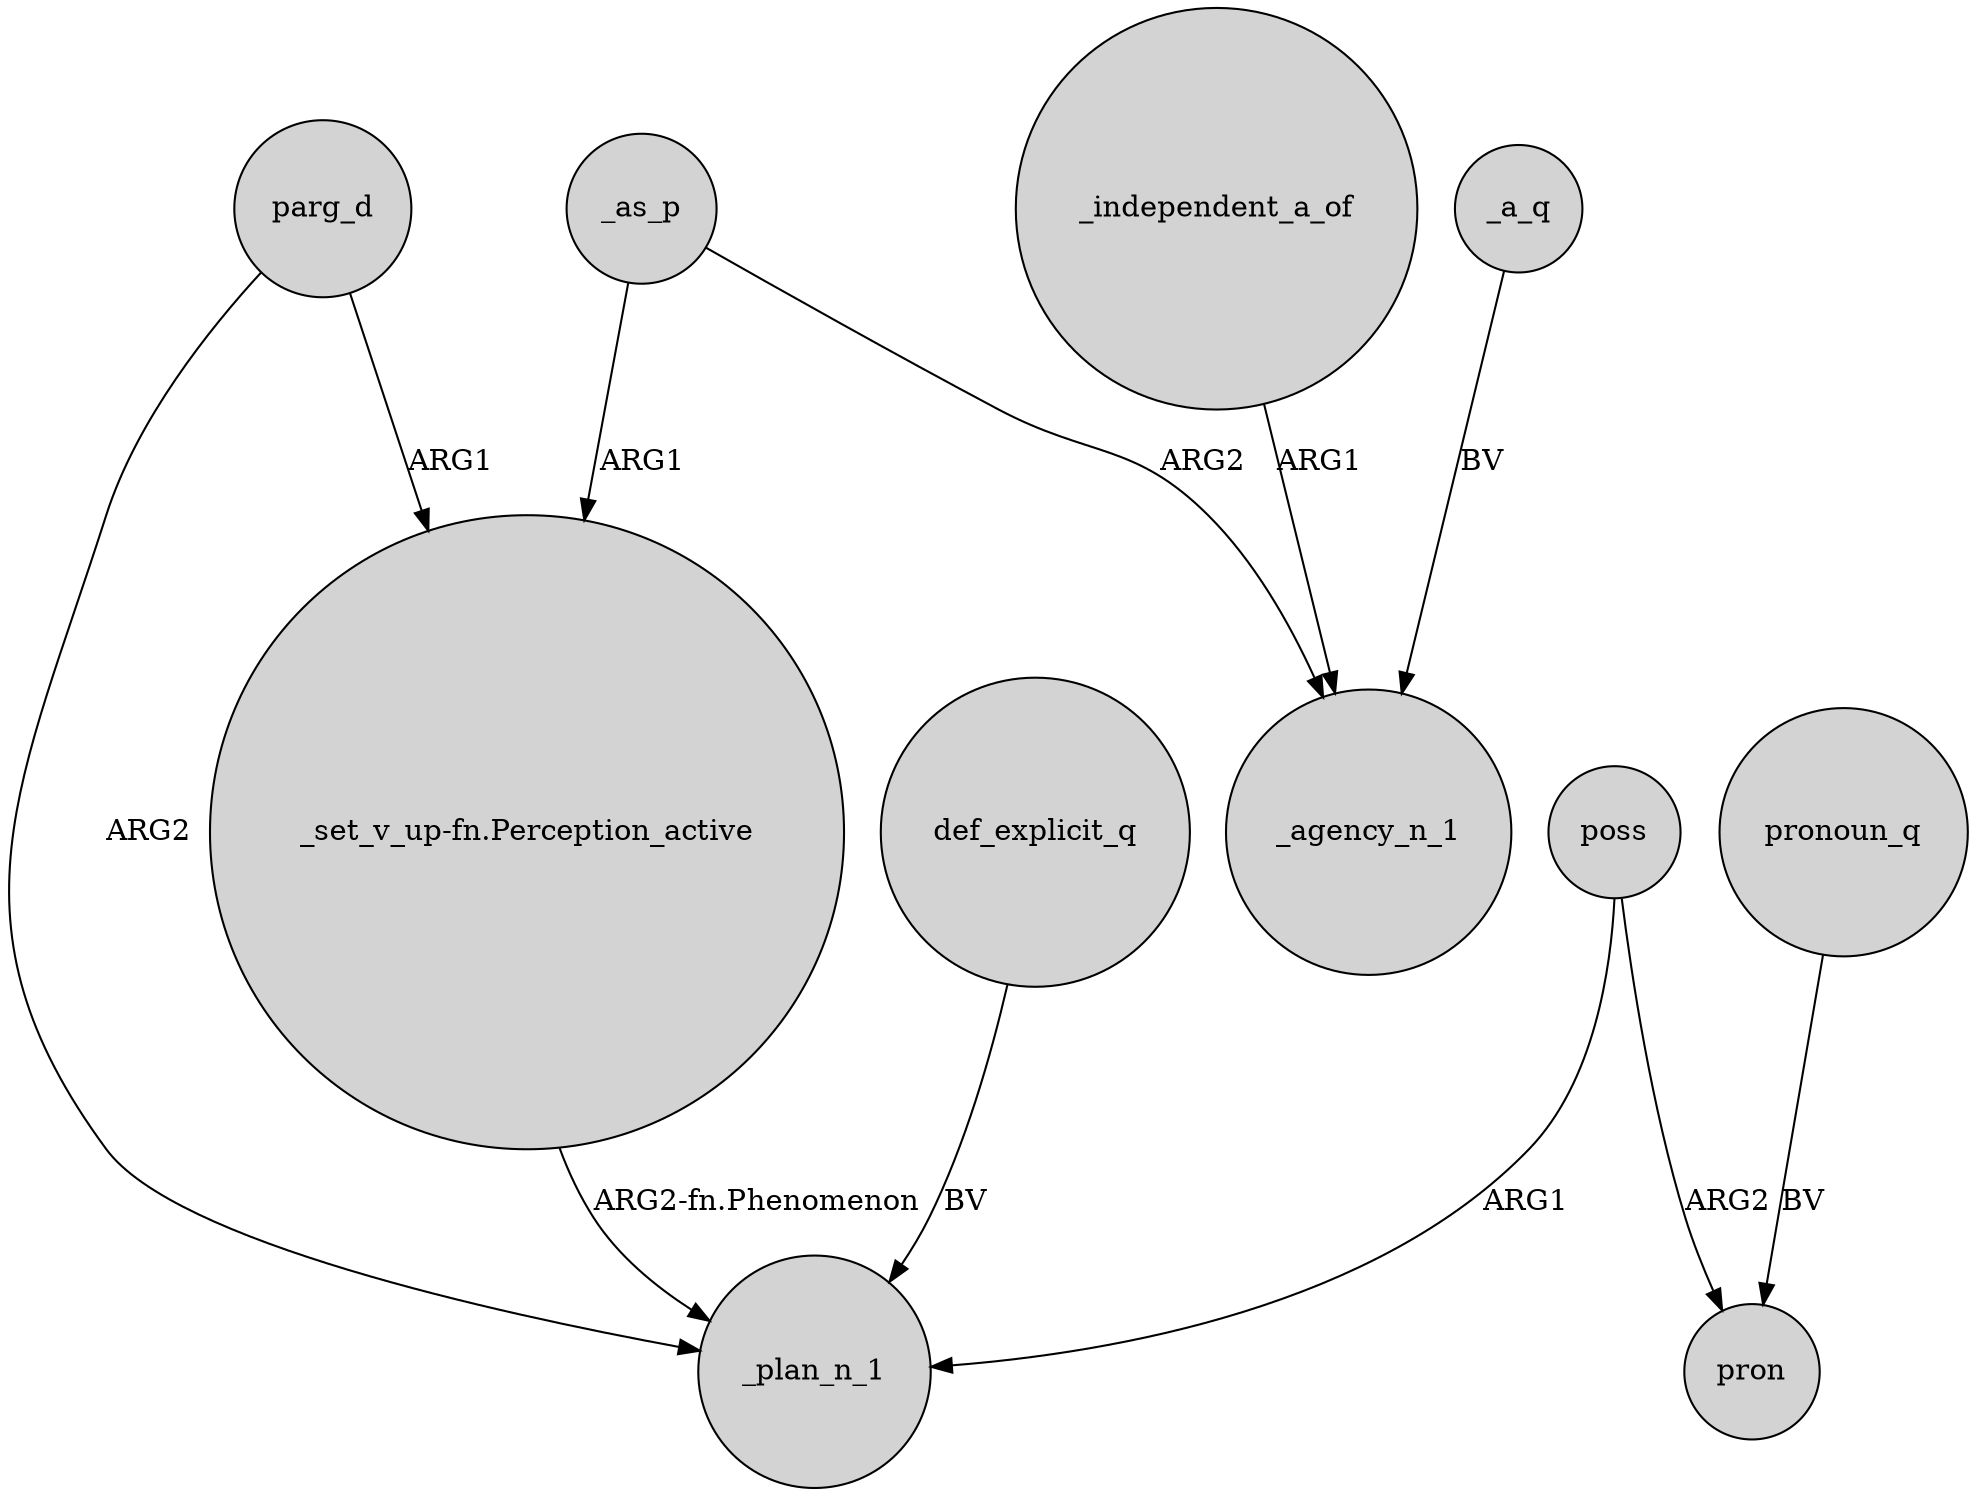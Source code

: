 digraph {
	node [shape=circle style=filled]
	poss -> _plan_n_1 [label=ARG1]
	parg_d -> _plan_n_1 [label=ARG2]
	"_set_v_up-fn.Perception_active" -> _plan_n_1 [label="ARG2-fn.Phenomenon"]
	_as_p -> _agency_n_1 [label=ARG2]
	_independent_a_of -> _agency_n_1 [label=ARG1]
	pronoun_q -> pron [label=BV]
	def_explicit_q -> _plan_n_1 [label=BV]
	_as_p -> "_set_v_up-fn.Perception_active" [label=ARG1]
	_a_q -> _agency_n_1 [label=BV]
	poss -> pron [label=ARG2]
	parg_d -> "_set_v_up-fn.Perception_active" [label=ARG1]
}
